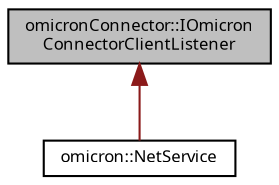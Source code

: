 digraph "omicronConnector::IOmicronConnectorClientListener"
{
  bgcolor="transparent";
  edge [fontname="FreeSans.ttf",fontsize="8",labelfontname="FreeSans.ttf",labelfontsize="8"];
  node [fontname="FreeSans.ttf",fontsize="8",shape=record];
  Node1 [label="omicronConnector::IOmicron\lConnectorClientListener",height=0.2,width=0.4,color="black", fillcolor="grey75", style="filled" fontcolor="black"];
  Node1 -> Node2 [dir="back",color="firebrick4",fontsize="8",style="solid",fontname="FreeSans.ttf"];
  Node2 [label="omicron::NetService",height=0.2,width=0.4,color="black",URL="$classomicron_1_1_net_service.html"];
}
